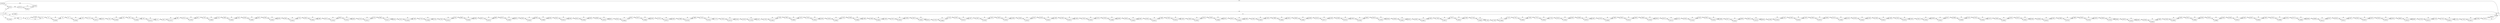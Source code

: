digraph {
	graph [rankdir=LR]
	node [shape=rectangle]
	2 -> 22 [label=84]
	22 -> 49 [label=38]
	22 -> 122482 [label=46]
	49 -> 52 [label=84]
	52 -> 79 [label=38]
	52 -> 122508 [label=46]
	79 -> 91 [label=84]
	91 -> 130 [label=38]
	91 -> 122546 [label=46]
	130 -> 142 [label=84]
	142 -> 169 [label=38]
	142 -> 122572 [label=46]
	169 -> 202 [label=84]
	202 -> 229 [label=38]
	202 -> 122598 [label=46]
	229 -> 382 [label=84]
	382 -> 433 [label=38]
	382 -> 122648 [label=46]
	433 -> 517 [label=38]
	433 -> 122731 [label=46]
	517 -> 853 [label=84]
	853 -> 880 [label=38]
	853 -> 122757 [label=46]
	880 -> 954 [label=84]
	954 -> 981 [label=38]
	954 -> 122783 [label=46]
	981 -> 1187 [label=84]
	1187 -> 1214 [label=38]
	1187 -> 122809 [label=46]
	1214 -> 1589 [label=84]
	1589 -> 1616 [label=38]
	1589 -> 122835 [label=46]
	1616 -> 2338 [label=84]
	2338 -> 2391 [label=38]
	2338 -> 122887 [label=46]
	2391 -> 2560 [label=84]
	2560 -> 2599 [label=38]
	2560 -> 122925 [label=46]
	2599 -> 2645 [label=84]
	2645 -> 2753 [label=38]
	2645 -> 123032 [label=46]
	2753 -> 2855 [label=84]
	2855 -> 2885 [label=38]
	2855 -> 123061 [label=46]
	2885 -> 2927 [label=84]
	2927 -> 2993 [label=38]
	2927 -> 123126 [label=46]
	2993 -> 3020 [label=38]
	2993 -> 123152 [label=46]
	3020 -> 3110 [label=84]
	3110 -> 3170 [label=38]
	3110 -> 123211 [label=46]
	3170 -> 5983 [label=84]
	5983 -> 6010 [label=38]
	5983 -> 123237 [label=46]
	6010 -> 7522 [label=84]
	7522 -> 7549 [label=38]
	7522 -> 123263 [label=46]
	7549 -> 7719 [label=84]
	7719 -> 7746 [label=38]
	7719 -> 123289 [label=46]
	7746 -> 7925 [label=84]
	7925 -> 7952 [label=38]
	7925 -> 123315 [label=46]
	7952 -> 8060 [label=84]
	8060 -> 8094 [label=38]
	8060 -> 123348 [label=46]
	8094 -> 8873 [label=84]
	8873 -> 8900 [label=38]
	8873 -> 123374 [label=46]
	8900 -> 9025 [label=84]
	9025 -> 9052 [label=38]
	9025 -> 123400 [label=46]
	9052 -> 9258 [label=84]
	9258 -> 9285 [label=38]
	9258 -> 123426 [label=46]
	9285 -> 9348 [label=38]
	9285 -> 123488 [label=46]
	9348 -> 9423 [label=84]
	9423 -> 9450 [label=38]
	9423 -> 123514 [label=46]
	9450 -> 9516 [label=84]
	9516 -> 9549 [label=38]
	9516 -> 123546 [label=46]
	9549 -> 9888 [label=84]
	9888 -> 9921 [label=38]
	9888 -> 123578 [label=46]
	9921 -> 9924 [label=84]
	9924 -> 9951 [label=38]
	9924 -> 123604 [label=46]
	9951 -> 10257 [label=84]
	10257 -> 10302 [label=38]
	10257 -> 123648 [label=46]
	10302 -> 10797 [label=84]
	10797 -> 10824 [label=38]
	10797 -> 123674 [label=46]
	10824 -> 10869 [label=84]
	10869 -> 10896 [label=38]
	10869 -> 123700 [label=46]
	10896 -> 11143 [label=84]
	11143 -> 11170 [label=38]
	11143 -> 123726 [label=46]
	11170 -> 12381 [label=84]
	12381 -> 12426 [label=38]
	12381 -> 123770 [label=46]
	12426 -> 12510 [label=84]
	12510 -> 12537 [label=38]
	12510 -> 123796 [label=46]
	12537 -> 12762 [label=84]
	12762 -> 12789 [label=38]
	12762 -> 123822 [label=46]
	12789 -> 13062 [label=84]
	13062 -> 13122 [label=38]
	13062 -> 123881 [label=46]
	13122 -> 13166 [label=84]
	13166 -> 13200 [label=38]
	13166 -> 123914 [label=46]
	13200 -> 13293 [label=84]
	13293 -> 13320 [label=38]
	13293 -> 123940 [label=46]
	13320 -> 13358 [label=84]
	13358 -> 13385 [label=38]
	13358 -> 123966 [label=46]
	13385 -> 13508 [label=84]
	13508 -> 13535 [label=38]
	13508 -> 123992 [label=46]
	13535 -> 13571 [label=84]
	13571 -> 13598 [label=38]
	13571 -> 124018 [label=46]
	13598 -> 13637 [label=84]
	13637 -> 13672 [label=38]
	13637 -> 124052 [label=46]
	13672 -> 13700 [label=84]
	13700 -> 13733 [label=38]
	13700 -> 124084 [label=46]
	13733 -> 13937 [label=84]
	13937 -> 13977 [label=38]
	13937 -> 124123 [label=46]
	13977 -> 14007 [label=84]
	14007 -> 14034 [label=38]
	14007 -> 124149 [label=46]
	14034 -> 14263 [label=84]
	14263 -> 14308 [label=38]
	14263 -> 124193 [label=46]
	14308 -> 14390 [label=84]
	14390 -> 14417 [label=38]
	14390 -> 124219 [label=46]
	14417 -> 14419 [label=84]
	14419 -> 14446 [label=38]
	14419 -> 124245 [label=46]
	14446 -> 14452 [label=84]
	14452 -> 14530 [label=38]
	14452 -> 124322 [label=46]
	14530 -> 14704 [label=84]
	14704 -> 14735 [label=38]
	14704 -> 124352 [label=46]
	14735 -> 14765 [label=84]
	14765 -> 14803 [label=38]
	14765 -> 124389 [label=46]
	14803 -> 14810 [label=84]
	14810 -> 14851 [label=38]
	14810 -> 124429 [label=46]
	14851 -> 14921 [label=84]
	14921 -> 14968 [label=38]
	14921 -> 124475 [label=46]
	14968 -> 15350 [label=84]
	15350 -> 15392 [label=38]
	15350 -> 124516 [label=46]
	15392 -> 15485 [label=84]
	15485 -> 15512 [label=38]
	15485 -> 124542 [label=46]
	15512 -> 15584 [label=84]
	15584 -> 15611 [label=38]
	15584 -> 124568 [label=46]
	15611 -> 15817 [label=84]
	15817 -> 15844 [label=38]
	15817 -> 124594 [label=46]
	15844 -> 15901 [label=84]
	15901 -> 15928 [label=38]
	15901 -> 124620 [label=46]
	15928 -> 15988 [label=84]
	15988 -> 16031 [label=38]
	15988 -> 124662 [label=46]
	16031 -> 16069 [label=84]
	16069 -> 16099 [label=38]
	16069 -> 124691 [label=46]
	16099 -> 16153 [label=84]
	16153 -> 16180 [label=38]
	16153 -> 124717 [label=46]
	16180 -> 16408 [label=84]
	16408 -> 16435 [label=38]
	16408 -> 124743 [label=46]
	16435 -> 16462 [label=38]
	16435 -> 124769 [label=46]
	16462 -> 16519 [label=84]
	16519 -> 16546 [label=38]
	16519 -> 124795 [label=46]
	16546 -> 16645 [label=84]
	16645 -> 16672 [label=38]
	16645 -> 124821 [label=46]
	16672 -> 16907 [label=84]
	16907 -> 16934 [label=38]
	16907 -> 124847 [label=46]
	16934 -> 17030 [label=84]
	17030 -> 17057 [label=38]
	17030 -> 124873 [label=46]
	17057 -> 17099 [label=38]
	17057 -> 124914 [label=46]
	17099 -> 17156 [label=84]
	17156 -> 17183 [label=38]
	17156 -> 124940 [label=46]
	17183 -> 17246 [label=84]
	17246 -> 17273 [label=38]
	17246 -> 124966 [label=46]
	17273 -> 17611 [label=84]
	17611 -> 17638 [label=38]
	17611 -> 124992 [label=46]
	17638 -> 17701 [label=84]
	17701 -> 17728 [label=38]
	17701 -> 125018 [label=46]
	17728 -> 19235 [label=84]
	19235 -> 19262 [label=38]
	19235 -> 125044 [label=46]
	19262 -> 19280 [label=84]
	19280 -> 19307 [label=38]
	19280 -> 125070 [label=46]
	19307 -> 19378 [label=84]
	19378 -> 19405 [label=38]
	19378 -> 125096 [label=46]
	19405 -> 19535 [label=84]
	19535 -> 19562 [label=38]
	19535 -> 125122 [label=46]
	19562 -> 19586 [label=84]
	19586 -> 19613 [label=38]
	19586 -> 125148 [label=46]
	19613 -> 20147 [label=84]
	20147 -> 20174 [label=38]
	20147 -> 125174 [label=46]
	20174 -> 20192 [label=84]
	20192 -> 20219 [label=38]
	20192 -> 125200 [label=46]
	20219 -> 20361 [label=84]
	20361 -> 20388 [label=38]
	20361 -> 125226 [label=46]
	20388 -> 20577 [label=84]
	20577 -> 20604 [label=38]
	20577 -> 125252 [label=46]
	20604 -> 20651 [label=84]
	20651 -> 20678 [label=38]
	20651 -> 125278 [label=46]
	20678 -> 21584 [label=84]
	21584 -> 21611 [label=38]
	21584 -> 125304 [label=46]
	21611 -> 21652 [label=84]
	21652 -> 21679 [label=38]
	21652 -> 125330 [label=46]
	21679 -> 22003 [label=84]
	22003 -> 22048 [label=38]
	22003 -> 125374 [label=46]
	22048 -> 22123 [label=84]
	22123 -> 22150 [label=38]
	22123 -> 125400 [label=46]
	22150 -> 22256 [label=84]
	22256 -> 22283 [label=38]
	22256 -> 125426 [label=46]
	22283 -> 22369 [label=84]
	22369 -> 22396 [label=38]
	22369 -> 125452 [label=46]
	22396 -> 22435 [label=84]
	22435 -> 22462 [label=38]
	22435 -> 125478 [label=46]
	22462 -> 23011 [label=84]
	23011 -> 23038 [label=38]
	23011 -> 125504 [label=46]
	23038 -> 23077 [label=38]
	23038 -> 125542 [label=46]
	23077 -> 23089 [label=84]
	23089 -> 23116 [label=38]
	23089 -> 125568 [label=46]
	23116 -> 23143 [label=84]
	23143 -> 23170 [label=38]
	23143 -> 125594 [label=46]
	23170 -> 23299 [label=84]
	23299 -> 23332 [label=38]
	23299 -> 125626 [label=46]
	23332 -> 23357 [label=84]
	23357 -> 23384 [label=38]
	23357 -> 125652 [label=46]
	23384 -> 23804 [label=84]
	23804 -> 23831 [label=38]
	23804 -> 125678 [label=46]
	23831 -> 23866 [label=84]
	23866 -> 23893 [label=38]
	23866 -> 125704 [label=46]
	23893 -> 24236 [label=84]
	24236 -> 24263 [label=38]
	24236 -> 125730 [label=46]
	24263 -> 24836 [label=84]
	24836 -> 24863 [label=38]
	24836 -> 125756 [label=46]
	24863 -> 24870 [label=84]
	24870 -> 24897 [label=38]
	24870 -> 125782 [label=46]
	24897 -> 25040 [label=84]
	25040 -> 25069 [label=38]
	25040 -> 125810 [label=46]
	25069 -> 25258 [label=84]
	25258 -> 25285 [label=38]
	25258 -> 125836 [label=46]
	25285 -> 25322 [label=84]
	25322 -> 25349 [label=38]
	25322 -> 125862 [label=46]
	25349 -> 25556 [label=84]
	25556 -> 25583 [label=38]
	25556 -> 125888 [label=46]
	25583 -> 25595 [label=84]
	25595 -> 25622 [label=38]
	25595 -> 125914 [label=46]
	25622 -> 25627 [label=84]
	25627 -> 25654 [label=38]
	25627 -> 125940 [label=46]
	25654 -> 25702 [label=84]
	25702 -> 25759 [label=38]
	25702 -> 125996 [label=46]
	25759 -> 25772 [label=84]
	25772 -> 25858 [label=38]
	25772 -> 126089 [label=46]
	25858 -> 26080 [label=84]
	26080 -> 26107 [label=38]
	26080 -> 126115 [label=46]
	26107 -> 26410 [label=84]
	26410 -> 26437 [label=38]
	26410 -> 126141 [label=46]
	26437 -> 26452 [label=84]
	26452 -> 26479 [label=38]
	26452 -> 126167 [label=46]
	26479 -> 26528 [label=84]
	26528 -> 26555 [label=38]
	26528 -> 126193 [label=46]
	26555 -> 26860 [label=84]
	26860 -> 26887 [label=38]
	26860 -> 126219 [label=46]
	26887 -> 27076 [label=84]
	27076 -> 27133 [label=38]
	27076 -> 126275 [label=46]
	27133 -> 27151 [label=84]
	27151 -> 27178 [label=38]
	27151 -> 126301 [label=46]
	27178 -> 27181 [label=84]
	27181 -> 27208 [label=38]
	27181 -> 126327 [label=46]
	27208 -> 27407 [label=84]
	27407 -> 1 [label=46]
	27407 -> 29976 [label=38]
	29976 -> 1 [label=38]
	45720 -> 45722 [label=344]
	45722 -> 45783 [label=172]
	45722 -> 45935 [label=172]
	45783 -> 45785 [label=344]
	45785 -> 45720 [label=172]
	45785 -> 1 [label=172]
	45935 -> 45783 [label=172]
	119895 -> 1 [label=25]
	122456 -> 2 [label=46]
	122482 -> 49 [label=46]
	122508 -> 79 [label=46]
	122546 -> 130 [label=46]
	122572 -> 169 [label=46]
	122598 -> 229 [label=46]
	122648 -> 433 [label=46]
	122731 -> 517 [label=46]
	122757 -> 880 [label=46]
	122783 -> 981 [label=46]
	122809 -> 1214 [label=46]
	122835 -> 1616 [label=46]
	122887 -> 2391 [label=46]
	122925 -> 2599 [label=46]
	123032 -> 2753 [label=46]
	123061 -> 2885 [label=46]
	123126 -> 2993 [label=46]
	123152 -> 3020 [label=46]
	123211 -> 3170 [label=46]
	123237 -> 6010 [label=46]
	123263 -> 7549 [label=46]
	123289 -> 7746 [label=46]
	123315 -> 7952 [label=46]
	123348 -> 8094 [label=46]
	123374 -> 8900 [label=46]
	123400 -> 9052 [label=46]
	123426 -> 9285 [label=46]
	123488 -> 9348 [label=46]
	123514 -> 9450 [label=46]
	123546 -> 9549 [label=46]
	123578 -> 9921 [label=46]
	123604 -> 9951 [label=46]
	123648 -> 10302 [label=46]
	123674 -> 10824 [label=46]
	123700 -> 10896 [label=46]
	123726 -> 11170 [label=46]
	123770 -> 12426 [label=46]
	123796 -> 12537 [label=46]
	123822 -> 12789 [label=46]
	123881 -> 13122 [label=46]
	123914 -> 13200 [label=46]
	123940 -> 13320 [label=46]
	123966 -> 13385 [label=46]
	123992 -> 13535 [label=46]
	124018 -> 13598 [label=46]
	124052 -> 13672 [label=46]
	124084 -> 13733 [label=46]
	124123 -> 13977 [label=46]
	124149 -> 14034 [label=46]
	124193 -> 14308 [label=46]
	124219 -> 14417 [label=46]
	124245 -> 14446 [label=46]
	124322 -> 14530 [label=46]
	124352 -> 14735 [label=46]
	124389 -> 14803 [label=46]
	124429 -> 14851 [label=46]
	124475 -> 14968 [label=46]
	124516 -> 15392 [label=46]
	124542 -> 15512 [label=46]
	124568 -> 15611 [label=46]
	124594 -> 15844 [label=46]
	124620 -> 15928 [label=46]
	124662 -> 16031 [label=46]
	124691 -> 16099 [label=46]
	124717 -> 16180 [label=46]
	124743 -> 16435 [label=46]
	124769 -> 16462 [label=46]
	124795 -> 16546 [label=46]
	124821 -> 16672 [label=46]
	124847 -> 16934 [label=46]
	124873 -> 17057 [label=46]
	124914 -> 17099 [label=46]
	124940 -> 17183 [label=46]
	124966 -> 17273 [label=46]
	124992 -> 17638 [label=46]
	125018 -> 17728 [label=46]
	125044 -> 19262 [label=46]
	125070 -> 19307 [label=46]
	125096 -> 19405 [label=46]
	125122 -> 19562 [label=46]
	125148 -> 19613 [label=46]
	125174 -> 20174 [label=46]
	125200 -> 20219 [label=46]
	125226 -> 20388 [label=46]
	125252 -> 20604 [label=46]
	125278 -> 20678 [label=46]
	125304 -> 21611 [label=46]
	125330 -> 21679 [label=46]
	125374 -> 22048 [label=46]
	125400 -> 22150 [label=46]
	125426 -> 22283 [label=46]
	125452 -> 22396 [label=46]
	125478 -> 22462 [label=46]
	125504 -> 23038 [label=46]
	125542 -> 23077 [label=46]
	125568 -> 23116 [label=46]
	125594 -> 23170 [label=46]
	125626 -> 23332 [label=46]
	125652 -> 23384 [label=46]
	125678 -> 23831 [label=46]
	125704 -> 23893 [label=46]
	125730 -> 24263 [label=46]
	125756 -> 24863 [label=46]
	125782 -> 24897 [label=46]
	125810 -> 25069 [label=46]
	125836 -> 25285 [label=46]
	125862 -> 25349 [label=46]
	125888 -> 25583 [label=46]
	125914 -> 25622 [label=46]
	125940 -> 25654 [label=46]
	125996 -> 25759 [label=46]
	126089 -> 25858 [label=46]
	126115 -> 26107 [label=46]
	126141 -> 26437 [label=46]
	126167 -> 26479 [label=46]
	126193 -> 26555 [label=46]
	126219 -> 26887 [label=46]
	126275 -> 27133 [label=46]
	126301 -> 27178 [label=46]
	126327 -> 27208 [label=46]
	0 -> 2 [label=38]
	0 -> 45720 [label=172]
	0 -> 1 [label=46]
	0 -> 119895 [label=25]
	0 -> 122456 [label=46]
}
